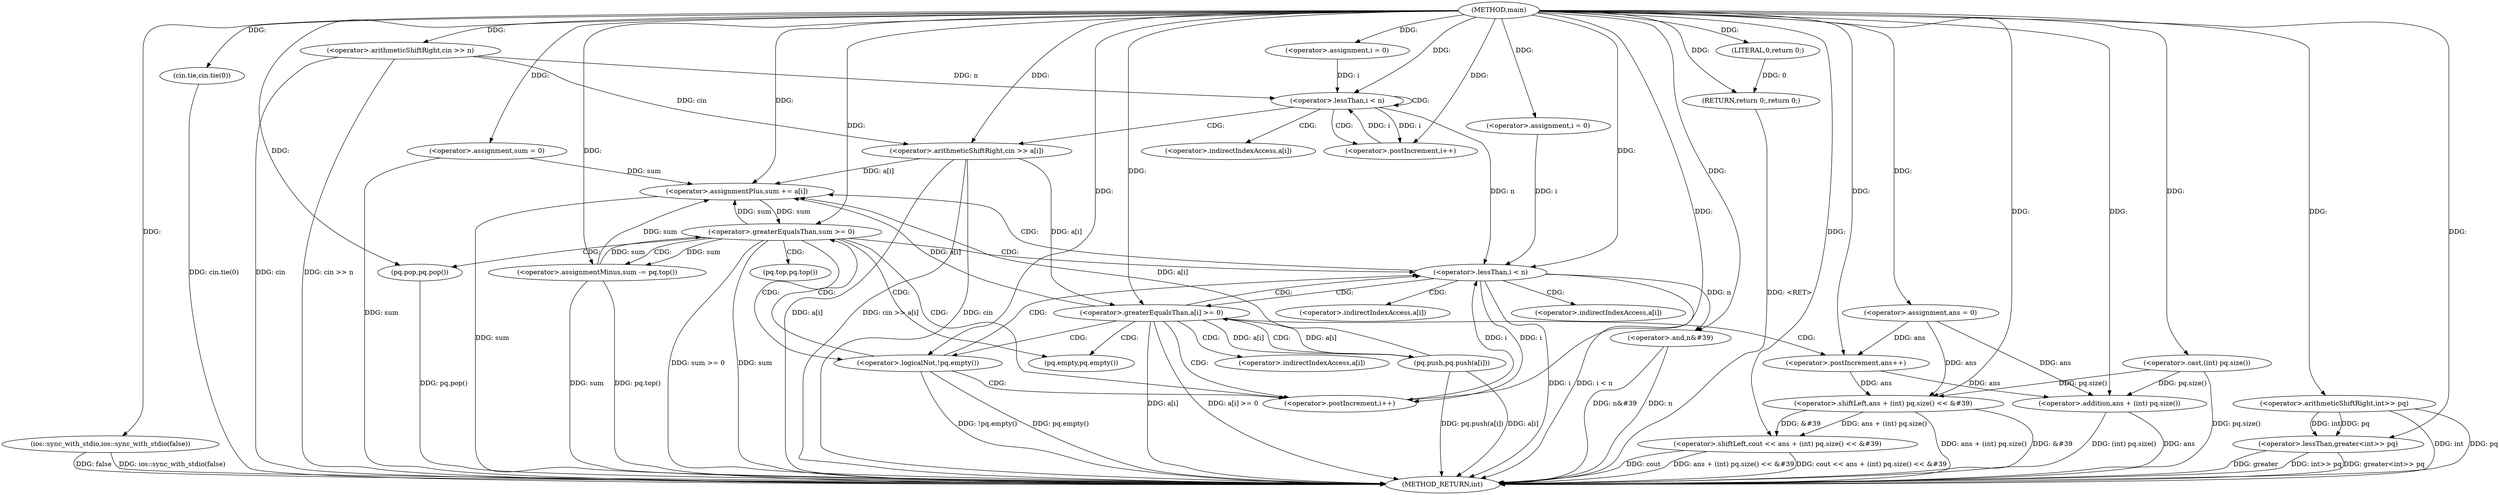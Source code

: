 digraph "main" {  
"1000101" [label = "(METHOD,main)" ]
"1000199" [label = "(METHOD_RETURN,int)" ]
"1000103" [label = "(ios::sync_with_stdio,ios::sync_with_stdio(false))" ]
"1000105" [label = "(cin.tie,cin.tie(0))" ]
"1000108" [label = "(<operator>.arithmeticShiftRight,cin >> n)" ]
"1000127" [label = "(<operator>.lessThan,greater<int>> pq)" ]
"1000133" [label = "(<operator>.assignment,sum = 0)" ]
"1000137" [label = "(<operator>.assignment,ans = 0)" ]
"1000184" [label = "(<operator>.shiftLeft,cout << ans + (int) pq.size() << &#39)" ]
"1000194" [label = "(<operator>.and,n&#39)" ]
"1000197" [label = "(RETURN,return 0;,return 0;)" ]
"1000114" [label = "(<operator>.assignment,i = 0)" ]
"1000117" [label = "(<operator>.lessThan,i < n)" ]
"1000120" [label = "(<operator>.postIncrement,i++)" ]
"1000122" [label = "(<operator>.arithmeticShiftRight,cin >> a[i])" ]
"1000142" [label = "(<operator>.assignment,i = 0)" ]
"1000145" [label = "(<operator>.lessThan,i < n)" ]
"1000148" [label = "(<operator>.postIncrement,i++)" ]
"1000198" [label = "(LITERAL,0,return 0;)" ]
"1000129" [label = "(<operator>.arithmeticShiftRight,int>> pq)" ]
"1000151" [label = "(<operator>.assignmentPlus,sum += a[i])" ]
"1000186" [label = "(<operator>.shiftLeft,ans + (int) pq.size() << &#39)" ]
"1000157" [label = "(<operator>.greaterEqualsThan,a[i] >= 0)" ]
"1000187" [label = "(<operator>.addition,ans + (int) pq.size())" ]
"1000163" [label = "(<operator>.postIncrement,ans++)" ]
"1000189" [label = "(<operator>.cast,(int) pq.size())" ]
"1000167" [label = "(pq.push,pq.push(a[i]))" ]
"1000172" [label = "(<operator>.logicalNot,!pq.empty())" ]
"1000180" [label = "(<operator>.assignmentMinus,sum -= pq.top())" ]
"1000183" [label = "(pq.pop,pq.pop())" ]
"1000176" [label = "(<operator>.greaterEqualsThan,sum >= 0)" ]
"1000124" [label = "(<operator>.indirectIndexAccess,a[i])" ]
"1000153" [label = "(<operator>.indirectIndexAccess,a[i])" ]
"1000158" [label = "(<operator>.indirectIndexAccess,a[i])" ]
"1000168" [label = "(<operator>.indirectIndexAccess,a[i])" ]
"1000173" [label = "(pq.empty,pq.empty())" ]
"1000182" [label = "(pq.top,pq.top())" ]
  "1000197" -> "1000199"  [ label = "DDG: <RET>"] 
  "1000103" -> "1000199"  [ label = "DDG: ios::sync_with_stdio(false)"] 
  "1000105" -> "1000199"  [ label = "DDG: cin.tie(0)"] 
  "1000108" -> "1000199"  [ label = "DDG: cin"] 
  "1000108" -> "1000199"  [ label = "DDG: cin >> n"] 
  "1000129" -> "1000199"  [ label = "DDG: int"] 
  "1000127" -> "1000199"  [ label = "DDG: int>> pq"] 
  "1000127" -> "1000199"  [ label = "DDG: greater<int>> pq"] 
  "1000133" -> "1000199"  [ label = "DDG: sum"] 
  "1000145" -> "1000199"  [ label = "DDG: i"] 
  "1000145" -> "1000199"  [ label = "DDG: i < n"] 
  "1000151" -> "1000199"  [ label = "DDG: sum"] 
  "1000157" -> "1000199"  [ label = "DDG: a[i]"] 
  "1000157" -> "1000199"  [ label = "DDG: a[i] >= 0"] 
  "1000167" -> "1000199"  [ label = "DDG: a[i]"] 
  "1000167" -> "1000199"  [ label = "DDG: pq.push(a[i])"] 
  "1000172" -> "1000199"  [ label = "DDG: pq.empty()"] 
  "1000172" -> "1000199"  [ label = "DDG: !pq.empty()"] 
  "1000176" -> "1000199"  [ label = "DDG: sum"] 
  "1000176" -> "1000199"  [ label = "DDG: sum >= 0"] 
  "1000180" -> "1000199"  [ label = "DDG: sum"] 
  "1000180" -> "1000199"  [ label = "DDG: pq.top()"] 
  "1000183" -> "1000199"  [ label = "DDG: pq.pop()"] 
  "1000187" -> "1000199"  [ label = "DDG: ans"] 
  "1000189" -> "1000199"  [ label = "DDG: pq.size()"] 
  "1000187" -> "1000199"  [ label = "DDG: (int) pq.size()"] 
  "1000186" -> "1000199"  [ label = "DDG: ans + (int) pq.size()"] 
  "1000186" -> "1000199"  [ label = "DDG: &#39"] 
  "1000184" -> "1000199"  [ label = "DDG: ans + (int) pq.size() << &#39"] 
  "1000184" -> "1000199"  [ label = "DDG: cout << ans + (int) pq.size() << &#39"] 
  "1000194" -> "1000199"  [ label = "DDG: n"] 
  "1000194" -> "1000199"  [ label = "DDG: n&#39"] 
  "1000122" -> "1000199"  [ label = "DDG: cin"] 
  "1000122" -> "1000199"  [ label = "DDG: a[i]"] 
  "1000122" -> "1000199"  [ label = "DDG: cin >> a[i]"] 
  "1000127" -> "1000199"  [ label = "DDG: greater"] 
  "1000184" -> "1000199"  [ label = "DDG: cout"] 
  "1000103" -> "1000199"  [ label = "DDG: false"] 
  "1000129" -> "1000199"  [ label = "DDG: pq"] 
  "1000101" -> "1000133"  [ label = "DDG: "] 
  "1000101" -> "1000137"  [ label = "DDG: "] 
  "1000198" -> "1000197"  [ label = "DDG: 0"] 
  "1000101" -> "1000197"  [ label = "DDG: "] 
  "1000101" -> "1000103"  [ label = "DDG: "] 
  "1000101" -> "1000105"  [ label = "DDG: "] 
  "1000101" -> "1000108"  [ label = "DDG: "] 
  "1000101" -> "1000114"  [ label = "DDG: "] 
  "1000101" -> "1000127"  [ label = "DDG: "] 
  "1000129" -> "1000127"  [ label = "DDG: int"] 
  "1000129" -> "1000127"  [ label = "DDG: pq"] 
  "1000101" -> "1000142"  [ label = "DDG: "] 
  "1000101" -> "1000184"  [ label = "DDG: "] 
  "1000186" -> "1000184"  [ label = "DDG: ans + (int) pq.size()"] 
  "1000186" -> "1000184"  [ label = "DDG: &#39"] 
  "1000145" -> "1000194"  [ label = "DDG: n"] 
  "1000101" -> "1000194"  [ label = "DDG: "] 
  "1000101" -> "1000198"  [ label = "DDG: "] 
  "1000114" -> "1000117"  [ label = "DDG: i"] 
  "1000120" -> "1000117"  [ label = "DDG: i"] 
  "1000101" -> "1000117"  [ label = "DDG: "] 
  "1000108" -> "1000117"  [ label = "DDG: n"] 
  "1000117" -> "1000120"  [ label = "DDG: i"] 
  "1000101" -> "1000120"  [ label = "DDG: "] 
  "1000108" -> "1000122"  [ label = "DDG: cin"] 
  "1000101" -> "1000122"  [ label = "DDG: "] 
  "1000101" -> "1000129"  [ label = "DDG: "] 
  "1000142" -> "1000145"  [ label = "DDG: i"] 
  "1000148" -> "1000145"  [ label = "DDG: i"] 
  "1000101" -> "1000145"  [ label = "DDG: "] 
  "1000117" -> "1000145"  [ label = "DDG: n"] 
  "1000145" -> "1000148"  [ label = "DDG: i"] 
  "1000101" -> "1000148"  [ label = "DDG: "] 
  "1000157" -> "1000151"  [ label = "DDG: a[i]"] 
  "1000167" -> "1000151"  [ label = "DDG: a[i]"] 
  "1000122" -> "1000151"  [ label = "DDG: a[i]"] 
  "1000137" -> "1000186"  [ label = "DDG: ans"] 
  "1000163" -> "1000186"  [ label = "DDG: ans"] 
  "1000101" -> "1000186"  [ label = "DDG: "] 
  "1000189" -> "1000186"  [ label = "DDG: pq.size()"] 
  "1000133" -> "1000151"  [ label = "DDG: sum"] 
  "1000176" -> "1000151"  [ label = "DDG: sum"] 
  "1000180" -> "1000151"  [ label = "DDG: sum"] 
  "1000101" -> "1000151"  [ label = "DDG: "] 
  "1000137" -> "1000187"  [ label = "DDG: ans"] 
  "1000163" -> "1000187"  [ label = "DDG: ans"] 
  "1000101" -> "1000187"  [ label = "DDG: "] 
  "1000189" -> "1000187"  [ label = "DDG: pq.size()"] 
  "1000167" -> "1000157"  [ label = "DDG: a[i]"] 
  "1000122" -> "1000157"  [ label = "DDG: a[i]"] 
  "1000101" -> "1000157"  [ label = "DDG: "] 
  "1000101" -> "1000189"  [ label = "DDG: "] 
  "1000137" -> "1000163"  [ label = "DDG: ans"] 
  "1000101" -> "1000163"  [ label = "DDG: "] 
  "1000157" -> "1000167"  [ label = "DDG: a[i]"] 
  "1000101" -> "1000172"  [ label = "DDG: "] 
  "1000101" -> "1000180"  [ label = "DDG: "] 
  "1000101" -> "1000183"  [ label = "DDG: "] 
  "1000176" -> "1000180"  [ label = "DDG: sum"] 
  "1000151" -> "1000176"  [ label = "DDG: sum"] 
  "1000180" -> "1000176"  [ label = "DDG: sum"] 
  "1000101" -> "1000176"  [ label = "DDG: "] 
  "1000117" -> "1000120"  [ label = "CDG: "] 
  "1000117" -> "1000117"  [ label = "CDG: "] 
  "1000117" -> "1000124"  [ label = "CDG: "] 
  "1000117" -> "1000122"  [ label = "CDG: "] 
  "1000145" -> "1000153"  [ label = "CDG: "] 
  "1000145" -> "1000158"  [ label = "CDG: "] 
  "1000145" -> "1000151"  [ label = "CDG: "] 
  "1000145" -> "1000157"  [ label = "CDG: "] 
  "1000157" -> "1000163"  [ label = "CDG: "] 
  "1000157" -> "1000168"  [ label = "CDG: "] 
  "1000157" -> "1000167"  [ label = "CDG: "] 
  "1000157" -> "1000173"  [ label = "CDG: "] 
  "1000157" -> "1000145"  [ label = "CDG: "] 
  "1000157" -> "1000148"  [ label = "CDG: "] 
  "1000157" -> "1000172"  [ label = "CDG: "] 
  "1000172" -> "1000145"  [ label = "CDG: "] 
  "1000172" -> "1000176"  [ label = "CDG: "] 
  "1000172" -> "1000148"  [ label = "CDG: "] 
  "1000176" -> "1000173"  [ label = "CDG: "] 
  "1000176" -> "1000182"  [ label = "CDG: "] 
  "1000176" -> "1000180"  [ label = "CDG: "] 
  "1000176" -> "1000183"  [ label = "CDG: "] 
  "1000176" -> "1000172"  [ label = "CDG: "] 
  "1000176" -> "1000145"  [ label = "CDG: "] 
  "1000176" -> "1000148"  [ label = "CDG: "] 
}
